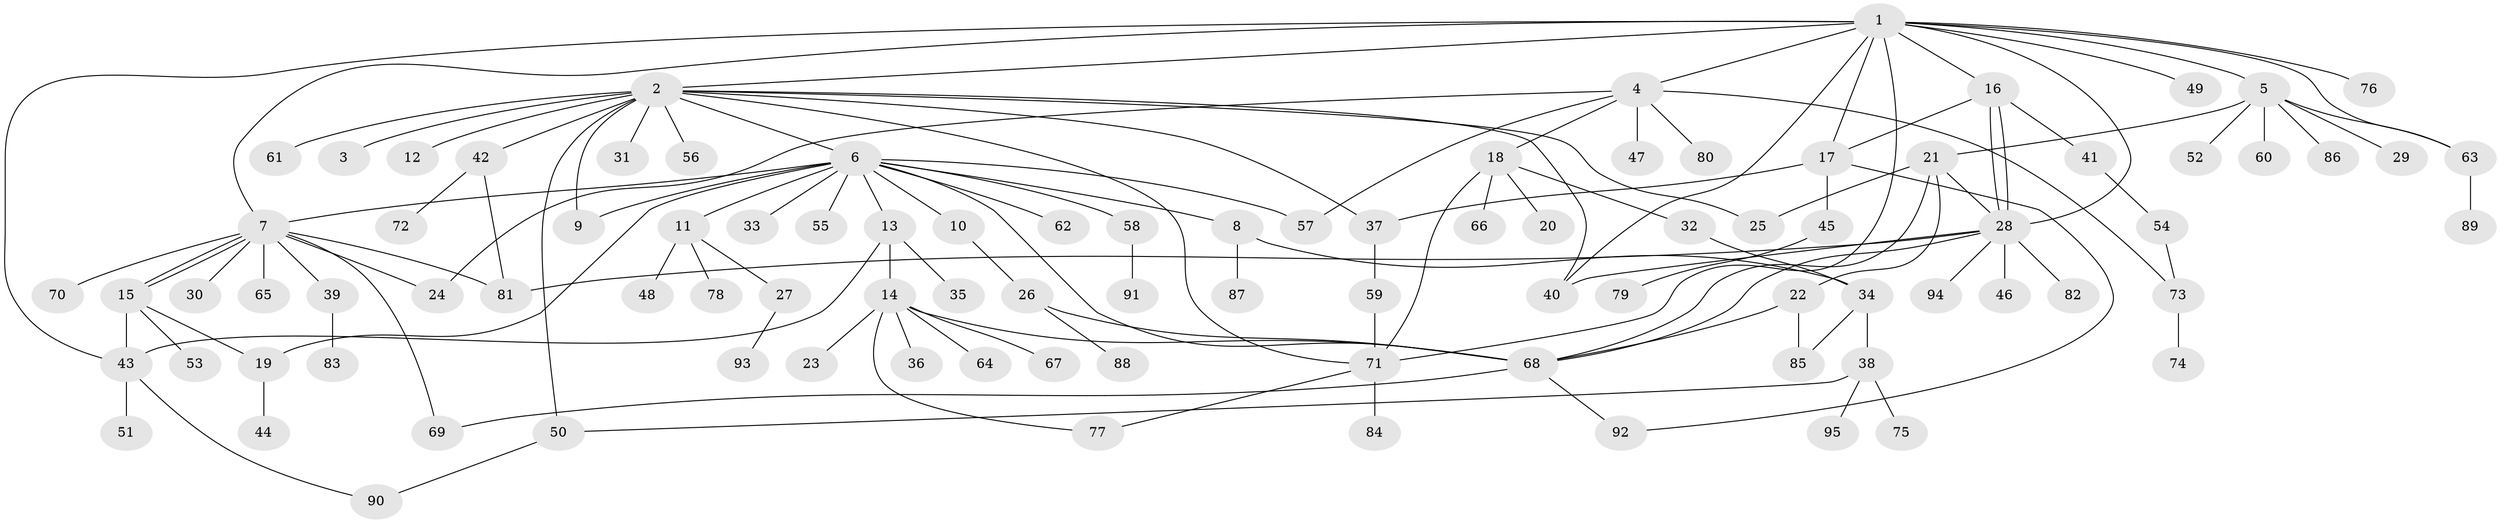// Generated by graph-tools (version 1.1) at 2025/26/03/09/25 03:26:08]
// undirected, 95 vertices, 129 edges
graph export_dot {
graph [start="1"]
  node [color=gray90,style=filled];
  1;
  2;
  3;
  4;
  5;
  6;
  7;
  8;
  9;
  10;
  11;
  12;
  13;
  14;
  15;
  16;
  17;
  18;
  19;
  20;
  21;
  22;
  23;
  24;
  25;
  26;
  27;
  28;
  29;
  30;
  31;
  32;
  33;
  34;
  35;
  36;
  37;
  38;
  39;
  40;
  41;
  42;
  43;
  44;
  45;
  46;
  47;
  48;
  49;
  50;
  51;
  52;
  53;
  54;
  55;
  56;
  57;
  58;
  59;
  60;
  61;
  62;
  63;
  64;
  65;
  66;
  67;
  68;
  69;
  70;
  71;
  72;
  73;
  74;
  75;
  76;
  77;
  78;
  79;
  80;
  81;
  82;
  83;
  84;
  85;
  86;
  87;
  88;
  89;
  90;
  91;
  92;
  93;
  94;
  95;
  1 -- 2;
  1 -- 4;
  1 -- 5;
  1 -- 7;
  1 -- 16;
  1 -- 17;
  1 -- 28;
  1 -- 40;
  1 -- 43;
  1 -- 49;
  1 -- 63;
  1 -- 71;
  1 -- 76;
  2 -- 3;
  2 -- 6;
  2 -- 9;
  2 -- 12;
  2 -- 25;
  2 -- 31;
  2 -- 37;
  2 -- 40;
  2 -- 42;
  2 -- 50;
  2 -- 56;
  2 -- 61;
  2 -- 71;
  4 -- 18;
  4 -- 24;
  4 -- 47;
  4 -- 57;
  4 -- 73;
  4 -- 80;
  5 -- 21;
  5 -- 29;
  5 -- 52;
  5 -- 60;
  5 -- 63;
  5 -- 86;
  6 -- 7;
  6 -- 8;
  6 -- 9;
  6 -- 10;
  6 -- 11;
  6 -- 13;
  6 -- 19;
  6 -- 33;
  6 -- 55;
  6 -- 57;
  6 -- 58;
  6 -- 62;
  6 -- 68;
  7 -- 15;
  7 -- 15;
  7 -- 24;
  7 -- 30;
  7 -- 39;
  7 -- 65;
  7 -- 69;
  7 -- 70;
  7 -- 81;
  8 -- 34;
  8 -- 87;
  10 -- 26;
  11 -- 27;
  11 -- 48;
  11 -- 78;
  13 -- 14;
  13 -- 35;
  13 -- 43;
  14 -- 23;
  14 -- 36;
  14 -- 64;
  14 -- 67;
  14 -- 68;
  14 -- 77;
  15 -- 19;
  15 -- 43;
  15 -- 53;
  16 -- 17;
  16 -- 28;
  16 -- 28;
  16 -- 41;
  17 -- 37;
  17 -- 45;
  17 -- 92;
  18 -- 20;
  18 -- 32;
  18 -- 66;
  18 -- 71;
  19 -- 44;
  21 -- 22;
  21 -- 25;
  21 -- 28;
  21 -- 68;
  22 -- 68;
  22 -- 85;
  26 -- 68;
  26 -- 88;
  27 -- 93;
  28 -- 40;
  28 -- 46;
  28 -- 68;
  28 -- 81;
  28 -- 82;
  28 -- 94;
  32 -- 34;
  34 -- 38;
  34 -- 85;
  37 -- 59;
  38 -- 50;
  38 -- 75;
  38 -- 95;
  39 -- 83;
  41 -- 54;
  42 -- 72;
  42 -- 81;
  43 -- 51;
  43 -- 90;
  45 -- 79;
  50 -- 90;
  54 -- 73;
  58 -- 91;
  59 -- 71;
  63 -- 89;
  68 -- 69;
  68 -- 92;
  71 -- 77;
  71 -- 84;
  73 -- 74;
}
